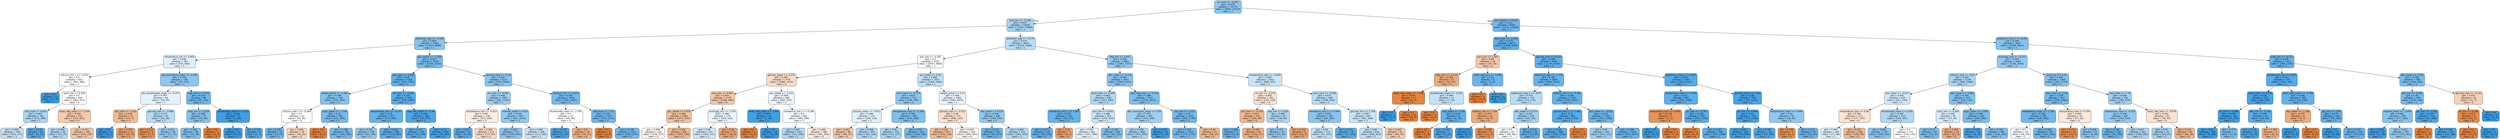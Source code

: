 digraph Tree {
node [shape=box, style="filled, rounded", color="black", fontname="helvetica"] ;
edge [fontname="helvetica"] ;
0 [label="inr_max <= -0.197\ngini = 0.418\nsamples = 21176\nvalue = [9976, 23514]\nclass = 1", fillcolor="#8dc7f0"] ;
1 [label="po2_min <= -0.199\ngini = 0.457\nsamples = 12936\nvalue = [7264, 13286]\nclass = 1", fillcolor="#a5d3f3"] ;
0 -> 1 [labeldistance=2.5, labelangle=45, headlabel="True"] ;
2 [label="admission_age <= -1.028\ngini = 0.404\nsamples = 4302\nvalue = [1910, 4898]\nclass = 1", fillcolor="#86c3ef"] ;
1 -> 2 ;
3 [label="temperature_min <= 0.859\ngini = 0.496\nsamples = 783\nvalue = [555, 665]\nclass = 1", fillcolor="#deeffb"] ;
2 -> 3 ;
4 [label="calcium_min.1 <= -3.072\ngini = 0.5\nsamples = 625\nvalue = [481, 490]\nclass = 1", fillcolor="#fbfdff"] ;
3 -> 4 ;
5 [label="gini = 0.0\nsamples = 11\nvalue = [0, 19]\nclass = 1", fillcolor="#399de5"] ;
4 -> 5 ;
6 [label="spo2_min <= 0.268\ngini = 0.5\nsamples = 614\nvalue = [481, 471]\nclass = 0", fillcolor="#fefcfb"] ;
4 -> 6 ;
7 [label="mbp_max <= 0.826\ngini = 0.467\nsamples = 303\nvalue = [171, 290]\nclass = 1", fillcolor="#aed7f4"] ;
6 -> 7 ;
8 [label="gini = 0.483\nsamples = 259\nvalue = [163, 237]\nclass = 1", fillcolor="#c1e0f7"] ;
7 -> 8 ;
9 [label="gini = 0.228\nsamples = 44\nvalue = [8, 53]\nclass = 1", fillcolor="#57ace9"] ;
7 -> 9 ;
10 [label="heart_rate_mean <= -1.164\ngini = 0.465\nsamples = 311\nvalue = [310, 181]\nclass = 0", fillcolor="#f4cbad"] ;
6 -> 10 ;
11 [label="gini = 0.469\nsamples = 26\nvalue = [15, 25]\nclass = 1", fillcolor="#b0d8f5"] ;
10 -> 11 ;
12 [label="gini = 0.453\nsamples = 285\nvalue = [295, 156]\nclass = 0", fillcolor="#f3c4a2"] ;
10 -> 12 ;
13 [label="abs_eosinophils_mean <= -0.281\ngini = 0.418\nsamples = 158\nvalue = [74, 175]\nclass = 1", fillcolor="#8dc6f0"] ;
3 -> 13 ;
14 [label="abs_lymphocytes_mean <= -0.147\ngini = 0.497\nsamples = 60\nvalue = [39, 45]\nclass = 1", fillcolor="#e5f2fc"] ;
13 -> 14 ;
15 [label="sbp_max <= -1.302\ngini = 0.434\nsamples = 15\nvalue = [15, 7]\nclass = 0", fillcolor="#f1bc95"] ;
14 -> 15 ;
16 [label="gini = 0.0\nsamples = 2\nvalue = [0, 3]\nclass = 1", fillcolor="#399de5"] ;
15 -> 16 ;
17 [label="gini = 0.332\nsamples = 13\nvalue = [15, 4]\nclass = 0", fillcolor="#eca36e"] ;
15 -> 17 ;
18 [label="glucose_max <= -0.849\ngini = 0.475\nsamples = 45\nvalue = [24, 38]\nclass = 1", fillcolor="#b6dbf5"] ;
14 -> 18 ;
19 [label="gini = 0.219\nsamples = 5\nvalue = [7, 1]\nclass = 0", fillcolor="#e99355"] ;
18 -> 19 ;
20 [label="gini = 0.431\nsamples = 40\nvalue = [17, 37]\nclass = 1", fillcolor="#94caf1"] ;
18 -> 20 ;
21 [label="mbp_max <= 0.512\ngini = 0.334\nsamples = 98\nvalue = [35, 130]\nclass = 1", fillcolor="#6eb7ec"] ;
13 -> 21 ;
22 [label="mbp_min <= 2.059\ngini = 0.398\nsamples = 71\nvalue = [34, 90]\nclass = 1", fillcolor="#84c2ef"] ;
21 -> 22 ;
23 [label="gini = 0.381\nsamples = 69\nvalue = [31, 90]\nclass = 1", fillcolor="#7dbfee"] ;
22 -> 23 ;
24 [label="gini = 0.0\nsamples = 2\nvalue = [3, 0]\nclass = 0", fillcolor="#e58139"] ;
22 -> 24 ;
25 [label="bicarbonate_mean <= 1.017\ngini = 0.048\nsamples = 27\nvalue = [1, 40]\nclass = 1", fillcolor="#3e9fe6"] ;
21 -> 25 ;
26 [label="gini = 0.0\nsamples = 21\nvalue = [0, 33]\nclass = 1", fillcolor="#399de5"] ;
25 -> 26 ;
27 [label="gini = 0.219\nsamples = 6\nvalue = [1, 7]\nclass = 1", fillcolor="#55abe9"] ;
25 -> 27 ;
28 [label="gcs_verbal <= -0.308\ngini = 0.367\nsamples = 3519\nvalue = [1355, 4233]\nclass = 1", fillcolor="#78bced"] ;
2 -> 28 ;
29 [label="po2_max <= -0.962\ngini = 0.29\nsamples = 1382\nvalue = [382, 1787]\nclass = 1", fillcolor="#63b2eb"] ;
28 -> 29 ;
30 [label="weight_admit <= -1.202\ngini = 0.399\nsamples = 356\nvalue = [154, 405]\nclass = 1", fillcolor="#84c2ef"] ;
29 -> 30 ;
31 [label="calcium_max.1 <= -0.289\ngini = 0.5\nsamples = 53\nvalue = [42, 41]\nclass = 0", fillcolor="#fefcfa"] ;
30 -> 31 ;
32 [label="gini = 0.332\nsamples = 14\nvalue = [4, 15]\nclass = 1", fillcolor="#6eb7ec"] ;
31 -> 32 ;
33 [label="gini = 0.482\nsamples = 39\nvalue = [38, 26]\nclass = 0", fillcolor="#f7d7c0"] ;
31 -> 33 ;
34 [label="spo2_mean <= -7.759\ngini = 0.36\nsamples = 303\nvalue = [112, 364]\nclass = 1", fillcolor="#76bbed"] ;
30 -> 34 ;
35 [label="gini = 0.0\nsamples = 2\nvalue = [6, 0]\nclass = 0", fillcolor="#e58139"] ;
34 -> 35 ;
36 [label="gini = 0.349\nsamples = 301\nvalue = [106, 364]\nclass = 1", fillcolor="#73baed"] ;
34 -> 36 ;
37 [label="ptt_max <= -0.345\ngini = 0.243\nsamples = 1026\nvalue = [228, 1382]\nclass = 1", fillcolor="#5aade9"] ;
29 -> 37 ;
38 [label="temperature_max <= -0.357\ngini = 0.29\nsamples = 637\nvalue = [172, 805]\nclass = 1", fillcolor="#63b2eb"] ;
37 -> 38 ;
39 [label="gini = 0.421\nsamples = 129\nvalue = [62, 144]\nclass = 1", fillcolor="#8ec7f0"] ;
38 -> 39 ;
40 [label="gini = 0.245\nsamples = 508\nvalue = [110, 661]\nclass = 1", fillcolor="#5aade9"] ;
38 -> 40 ;
41 [label="resp_rate_mean <= -0.36\ngini = 0.161\nsamples = 389\nvalue = [56, 577]\nclass = 1", fillcolor="#4ca7e8"] ;
37 -> 41 ;
42 [label="gini = 0.247\nsamples = 139\nvalue = [32, 190]\nclass = 1", fillcolor="#5aaee9"] ;
41 -> 42 ;
43 [label="gini = 0.11\nsamples = 250\nvalue = [24, 387]\nclass = 1", fillcolor="#45a3e7"] ;
41 -> 43 ;
44 [label="glucose_max <= -0.19\ngini = 0.407\nsamples = 2137\nvalue = [973, 2446]\nclass = 1", fillcolor="#88c4ef"] ;
28 -> 44 ;
45 [label="inr_max <= -0.462\ngini = 0.448\nsamples = 1083\nvalue = [582, 1139]\nclass = 1", fillcolor="#9ecff2"] ;
44 -> 45 ;
46 [label="temperature_min <= -0.423\ngini = 0.497\nsamples = 138\nvalue = [121, 104]\nclass = 0", fillcolor="#fbede3"] ;
45 -> 46 ;
47 [label="gini = 0.252\nsamples = 15\nvalue = [4, 23]\nclass = 1", fillcolor="#5baeea"] ;
46 -> 47 ;
48 [label="gini = 0.483\nsamples = 123\nvalue = [117, 81]\nclass = 0", fillcolor="#f7d8c2"] ;
46 -> 48 ;
49 [label="chloride_mean <= 0.62\ngini = 0.426\nsamples = 945\nvalue = [461, 1035]\nclass = 1", fillcolor="#91c9f1"] ;
45 -> 49 ;
50 [label="gini = 0.407\nsamples = 777\nvalue = [348, 875]\nclass = 1", fillcolor="#88c4ef"] ;
49 -> 50 ;
51 [label="gini = 0.485\nsamples = 168\nvalue = [113, 160]\nclass = 1", fillcolor="#c5e2f7"] ;
49 -> 51 ;
52 [label="totalco2_min <= -2.378\ngini = 0.354\nsamples = 1054\nvalue = [391, 1307]\nclass = 1", fillcolor="#74baed"] ;
44 -> 52 ;
53 [label="bicarbonate_mean <= -2.786\ngini = 0.5\nsamples = 37\nvalue = [36, 36]\nclass = 0", fillcolor="#ffffff"] ;
52 -> 53 ;
54 [label="gini = 0.147\nsamples = 11\nvalue = [2, 23]\nclass = 1", fillcolor="#4aa6e7"] ;
53 -> 54 ;
55 [label="gini = 0.4\nsamples = 26\nvalue = [34, 13]\nclass = 0", fillcolor="#efb185"] ;
53 -> 55 ;
56 [label="dbp_max <= -1.72\ngini = 0.341\nsamples = 1017\nvalue = [355, 1271]\nclass = 1", fillcolor="#70b8ec"] ;
52 -> 56 ;
57 [label="gini = 0.0\nsamples = 4\nvalue = [6, 0]\nclass = 0", fillcolor="#e58139"] ;
56 -> 57 ;
58 [label="gini = 0.338\nsamples = 1013\nvalue = [349, 1271]\nclass = 1", fillcolor="#6fb8ec"] ;
56 -> 58 ;
59 [label="admission_age <= -0.179\ngini = 0.476\nsamples = 8634\nvalue = [5354, 8388]\nclass = 1", fillcolor="#b7dcf6"] ;
1 -> 59 ;
60 [label="po2_min <= -0.182\ngini = 0.5\nsamples = 3751\nvalue = [2973, 3085]\nclass = 1", fillcolor="#f8fbfe"] ;
59 -> 60 ;
61 [label="glucose_mean <= -0.231\ngini = 0.487\nsamples = 1779\nvalue = [1689, 1225]\nclass = 0", fillcolor="#f8dcc9"] ;
60 -> 61 ;
62 [label="sbp_max <= 0.806\ngini = 0.463\nsamples = 1179\nvalue = [1206, 690]\nclass = 0", fillcolor="#f4c9aa"] ;
61 -> 62 ;
63 [label="gcs_verbal <= 0.618\ngini = 0.446\nsamples = 1005\nvalue = [1077, 545]\nclass = 0", fillcolor="#f2c19d"] ;
62 -> 63 ;
64 [label="gini = 0.499\nsamples = 164\nvalue = [138, 127]\nclass = 0", fillcolor="#fdf5ef"] ;
63 -> 64 ;
65 [label="gini = 0.426\nsamples = 841\nvalue = [939, 418]\nclass = 0", fillcolor="#f1b991"] ;
63 -> 65 ;
66 [label="aniongap_min <= 1.259\ngini = 0.498\nsamples = 174\nvalue = [129, 145]\nclass = 1", fillcolor="#e9f4fc"] ;
62 -> 66 ;
67 [label="gini = 0.49\nsamples = 157\nvalue = [103, 137]\nclass = 1", fillcolor="#cee7f9"] ;
66 -> 67 ;
68 [label="gini = 0.36\nsamples = 17\nvalue = [26, 8]\nclass = 0", fillcolor="#eda876"] ;
66 -> 68 ;
69 [label="gcs_verbal <= -1.235\ngini = 0.499\nsamples = 600\nvalue = [483, 535]\nclass = 1", fillcolor="#ecf5fc"] ;
61 -> 69 ;
70 [label="heart_rate_mean <= -1.891\ngini = 0.064\nsamples = 19\nvalue = [1, 29]\nclass = 1", fillcolor="#40a0e6"] ;
69 -> 70 ;
71 [label="gini = 0.0\nsamples = 1\nvalue = [1, 0]\nclass = 0", fillcolor="#e58139"] ;
70 -> 71 ;
72 [label="gini = 0.0\nsamples = 18\nvalue = [0, 29]\nclass = 1", fillcolor="#399de5"] ;
70 -> 72 ;
73 [label="hematocrit_min.1 <= 0.188\ngini = 0.5\nsamples = 581\nvalue = [482, 506]\nclass = 1", fillcolor="#f6fafe"] ;
69 -> 73 ;
74 [label="gini = 0.467\nsamples = 195\nvalue = [121, 204]\nclass = 1", fillcolor="#aed7f4"] ;
73 -> 74 ;
75 [label="gini = 0.496\nsamples = 386\nvalue = [361, 302]\nclass = 0", fillcolor="#fbeadf"] ;
73 -> 75 ;
76 [label="gcs_motor <= 0.26\ngini = 0.483\nsamples = 1972\nvalue = [1284, 1860]\nclass = 1", fillcolor="#c2e1f7"] ;
60 -> 76 ;
77 [label="bun_mean <= -0.737\ngini = 0.422\nsamples = 712\nvalue = [340, 785]\nclass = 1", fillcolor="#8fc7f0"] ;
76 -> 77 ;
78 [label="glucose_mean <= -0.811\ngini = 0.496\nsamples = 153\nvalue = [109, 129]\nclass = 1", fillcolor="#e0f0fb"] ;
77 -> 78 ;
79 [label="gini = 0.461\nsamples = 46\nvalue = [48, 27]\nclass = 0", fillcolor="#f4c8a8"] ;
78 -> 79 ;
80 [label="gini = 0.468\nsamples = 107\nvalue = [61, 102]\nclass = 1", fillcolor="#afd8f5"] ;
78 -> 80 ;
81 [label="temperature_max <= -0.385\ngini = 0.385\nsamples = 559\nvalue = [231, 656]\nclass = 1", fillcolor="#7fc0ee"] ;
77 -> 81 ;
82 [label="gini = 0.46\nsamples = 126\nvalue = [71, 127]\nclass = 1", fillcolor="#a8d4f4"] ;
81 -> 82 ;
83 [label="gini = 0.357\nsamples = 433\nvalue = [160, 529]\nclass = 1", fillcolor="#75bbed"] ;
81 -> 83 ;
84 [label="weight_admit <= 0.25\ngini = 0.498\nsamples = 1260\nvalue = [944, 1075]\nclass = 1", fillcolor="#e7f3fc"] ;
76 -> 84 ;
85 [label="glucose_max <= -0.633\ngini = 0.49\nsamples = 771\nvalue = [696, 525]\nclass = 0", fillcolor="#f9e0ce"] ;
84 -> 85 ;
86 [label="gini = 0.432\nsamples = 229\nvalue = [256, 118]\nclass = 0", fillcolor="#f1bb94"] ;
85 -> 86 ;
87 [label="gini = 0.499\nsamples = 542\nvalue = [440, 407]\nclass = 0", fillcolor="#fdf6f0"] ;
85 -> 87 ;
88 [label="dbp_mean <= 0.023\ngini = 0.428\nsamples = 489\nvalue = [248, 550]\nclass = 1", fillcolor="#92c9f1"] ;
84 -> 88 ;
89 [label="gini = 0.314\nsamples = 175\nvalue = [55, 227]\nclass = 1", fillcolor="#69b5eb"] ;
88 -> 89 ;
90 [label="gini = 0.468\nsamples = 314\nvalue = [193, 323]\nclass = 1", fillcolor="#afd8f5"] ;
88 -> 90 ;
91 [label="dbp_min <= 0.503\ngini = 0.428\nsamples = 4883\nvalue = [2381, 5303]\nclass = 1", fillcolor="#92c9f1"] ;
59 -> 91 ;
92 [label="wbc_mean <= -0.514\ngini = 0.403\nsamples = 3831\nvalue = [1693, 4351]\nclass = 1", fillcolor="#86c3ef"] ;
91 -> 92 ;
93 [label="pco2_max <= -0.309\ngini = 0.469\nsamples = 694\nvalue = [417, 694]\nclass = 1", fillcolor="#b0d8f5"] ;
92 -> 93 ;
94 [label="hematocrit_min.1 <= 1.093\ngini = 0.293\nsamples = 133\nvalue = [38, 175]\nclass = 1", fillcolor="#64b2eb"] ;
93 -> 94 ;
95 [label="gini = 0.273\nsamples = 130\nvalue = [34, 174]\nclass = 1", fillcolor="#60b0ea"] ;
94 -> 95 ;
96 [label="gini = 0.32\nsamples = 3\nvalue = [4, 1]\nclass = 0", fillcolor="#eca06a"] ;
94 -> 96 ;
97 [label="po2_min <= 0.001\ngini = 0.488\nsamples = 561\nvalue = [379, 519]\nclass = 1", fillcolor="#cae5f8"] ;
93 -> 97 ;
98 [label="gini = 0.497\nsamples = 461\nvalue = [337, 398]\nclass = 1", fillcolor="#e1f0fb"] ;
97 -> 98 ;
99 [label="gini = 0.383\nsamples = 100\nvalue = [42, 121]\nclass = 1", fillcolor="#7ebfee"] ;
97 -> 99 ;
100 [label="resp_rate_max <= -0.714\ngini = 0.384\nsamples = 3137\nvalue = [1276, 3657]\nclass = 1", fillcolor="#7ebfee"] ;
92 -> 100 ;
101 [label="abs_monocytes_mean <= 0.59\ngini = 0.451\nsamples = 902\nvalue = [474, 908]\nclass = 1", fillcolor="#a0d0f3"] ;
100 -> 101 ;
102 [label="gini = 0.458\nsamples = 868\nvalue = [472, 859]\nclass = 1", fillcolor="#a6d3f3"] ;
101 -> 102 ;
103 [label="gini = 0.075\nsamples = 34\nvalue = [2, 49]\nclass = 1", fillcolor="#41a1e6"] ;
101 -> 103 ;
104 [label="sbp_min <= 2.112\ngini = 0.35\nsamples = 2235\nvalue = [802, 2749]\nclass = 1", fillcolor="#73baed"] ;
100 -> 104 ;
105 [label="gini = 0.344\nsamples = 2210\nvalue = [774, 2737]\nclass = 1", fillcolor="#71b9ec"] ;
104 -> 105 ;
106 [label="gini = 0.42\nsamples = 25\nvalue = [28, 12]\nclass = 0", fillcolor="#f0b78e"] ;
104 -> 106 ;
107 [label="temperature_max <= -0.844\ngini = 0.487\nsamples = 1052\nvalue = [688, 952]\nclass = 1", fillcolor="#c8e4f8"] ;
91 -> 107 ;
108 [label="inr_min <= -0.276\ngini = 0.492\nsamples = 162\nvalue = [142, 110]\nclass = 0", fillcolor="#f9e3d2"] ;
107 -> 108 ;
109 [label="po2_max <= -0.556\ngini = 0.425\nsamples = 101\nvalue = [104, 46]\nclass = 0", fillcolor="#f0b991"] ;
108 -> 109 ;
110 [label="gini = 0.298\nsamples = 7\nvalue = [2, 9]\nclass = 1", fillcolor="#65b3eb"] ;
109 -> 110 ;
111 [label="gini = 0.391\nsamples = 94\nvalue = [102, 37]\nclass = 0", fillcolor="#eeaf81"] ;
109 -> 111 ;
112 [label="sbp_min <= 2.026\ngini = 0.468\nsamples = 61\nvalue = [38, 64]\nclass = 1", fillcolor="#afd7f4"] ;
108 -> 112 ;
113 [label="gini = 0.425\nsamples = 55\nvalue = [27, 61]\nclass = 1", fillcolor="#91c8f1"] ;
112 -> 113 ;
114 [label="gini = 0.337\nsamples = 6\nvalue = [11, 3]\nclass = 0", fillcolor="#eca36f"] ;
112 -> 114 ;
115 [label="pco2_max <= -0.309\ngini = 0.477\nsamples = 890\nvalue = [546, 842]\nclass = 1", fillcolor="#b9ddf6"] ;
107 -> 115 ;
116 [label="hematocrit_max.1 <= 0.444\ngini = 0.413\nsamples = 193\nvalue = [84, 204]\nclass = 1", fillcolor="#8bc5f0"] ;
115 -> 116 ;
117 [label="gini = 0.48\nsamples = 115\nvalue = [67, 101]\nclass = 1", fillcolor="#bcdef6"] ;
116 -> 117 ;
118 [label="gini = 0.243\nsamples = 78\nvalue = [17, 103]\nclass = 1", fillcolor="#5aade9"] ;
116 -> 118 ;
119 [label="glucose_min <= 1.328\ngini = 0.487\nsamples = 697\nvalue = [462, 638]\nclass = 1", fillcolor="#c8e4f8"] ;
115 -> 119 ;
120 [label="gini = 0.48\nsamples = 634\nvalue = [402, 603]\nclass = 1", fillcolor="#bddef6"] ;
119 -> 120 ;
121 [label="gini = 0.465\nsamples = 63\nvalue = [60, 35]\nclass = 0", fillcolor="#f4caac"] ;
119 -> 121 ;
122 [label="gcs_verbal <= 0.618\ngini = 0.331\nsamples = 8240\nvalue = [2712, 10228]\nclass = 1", fillcolor="#6eb7ec"] ;
0 -> 122 [labeldistance=2.5, labelangle=-45, headlabel="False"] ;
123 [label="sbp_mean <= -2.542\ngini = 0.273\nsamples = 4673\nvalue = [1208, 6206]\nclass = 1", fillcolor="#60b0ea"] ;
122 -> 123 ;
124 [label="po2_max <= 1.507\ngini = 0.46\nsamples = 28\nvalue = [34, 19]\nclass = 0", fillcolor="#f4c7a8"] ;
123 -> 124 ;
125 [label="mbp_min <= -2.174\ngini = 0.381\nsamples = 22\nvalue = [32, 11]\nclass = 0", fillcolor="#eeac7d"] ;
124 -> 125 ;
126 [label="heart_rate_mean <= -1.346\ngini = 0.074\nsamples = 11\nvalue = [25, 1]\nclass = 0", fillcolor="#e68641"] ;
125 -> 126 ;
127 [label="gini = 0.0\nsamples = 1\nvalue = [0, 1]\nclass = 1", fillcolor="#399de5"] ;
126 -> 127 ;
128 [label="gini = 0.0\nsamples = 10\nvalue = [25, 0]\nclass = 0", fillcolor="#e58139"] ;
126 -> 128 ;
129 [label="bicarbonate_mean <= -3.143\ngini = 0.484\nsamples = 11\nvalue = [7, 10]\nclass = 1", fillcolor="#c4e2f7"] ;
125 -> 129 ;
130 [label="gini = 0.0\nsamples = 3\nvalue = [5, 0]\nclass = 0", fillcolor="#e58139"] ;
129 -> 130 ;
131 [label="mbp_mean <= -3.26\ngini = 0.278\nsamples = 8\nvalue = [2, 10]\nclass = 1", fillcolor="#61b1ea"] ;
129 -> 131 ;
132 [label="gini = 0.0\nsamples = 1\nvalue = [1, 0]\nclass = 0", fillcolor="#e58139"] ;
131 -> 132 ;
133 [label="gini = 0.165\nsamples = 7\nvalue = [1, 10]\nclass = 1", fillcolor="#4da7e8"] ;
131 -> 133 ;
134 [label="heart_rate_min <= -2.065\ngini = 0.32\nsamples = 6\nvalue = [2, 8]\nclass = 1", fillcolor="#6ab6ec"] ;
124 -> 134 ;
135 [label="gini = 0.0\nsamples = 2\nvalue = [2, 0]\nclass = 0", fillcolor="#e58139"] ;
134 -> 135 ;
136 [label="gini = 0.0\nsamples = 4\nvalue = [0, 8]\nclass = 1", fillcolor="#399de5"] ;
134 -> 136 ;
137 [label="glucose_max <= 0.153\ngini = 0.268\nsamples = 4645\nvalue = [1174, 6187]\nclass = 1", fillcolor="#5fb0ea"] ;
123 -> 137 ;
138 [label="admission_age <= -1.774\ngini = 0.305\nsamples = 2864\nvalue = [842, 3636]\nclass = 1", fillcolor="#67b4eb"] ;
137 -> 138 ;
139 [label="potassium_max.1 <= -0.87\ngini = 0.475\nsamples = 132\nvalue = [73, 115]\nclass = 1", fillcolor="#b7dbf6"] ;
138 -> 139 ;
140 [label="totalco2_min <= -1.44\ngini = 0.375\nsamples = 16\nvalue = [15, 5]\nclass = 0", fillcolor="#eeab7b"] ;
139 -> 140 ;
141 [label="gini = 0.0\nsamples = 2\nvalue = [0, 3]\nclass = 1", fillcolor="#399de5"] ;
140 -> 141 ;
142 [label="gini = 0.208\nsamples = 14\nvalue = [15, 2]\nclass = 0", fillcolor="#e89253"] ;
140 -> 142 ;
143 [label="wbc_mean <= 0.273\ngini = 0.452\nsamples = 116\nvalue = [58, 110]\nclass = 1", fillcolor="#a1d1f3"] ;
139 -> 143 ;
144 [label="gini = 0.5\nsamples = 67\nvalue = [46, 48]\nclass = 1", fillcolor="#f7fbfe"] ;
143 -> 144 ;
145 [label="gini = 0.272\nsamples = 49\nvalue = [12, 62]\nclass = 1", fillcolor="#5fb0ea"] ;
143 -> 145 ;
146 [label="calcium_min.1 <= -0.342\ngini = 0.294\nsamples = 2732\nvalue = [769, 3521]\nclass = 1", fillcolor="#64b2eb"] ;
138 -> 146 ;
147 [label="glucose_max.2 <= 1.402\ngini = 0.23\nsamples = 963\nvalue = [204, 1333]\nclass = 1", fillcolor="#57ace9"] ;
146 -> 147 ;
148 [label="gini = 0.226\nsamples = 960\nvalue = [199, 1333]\nclass = 1", fillcolor="#57ace9"] ;
147 -> 148 ;
149 [label="gini = 0.0\nsamples = 3\nvalue = [5, 0]\nclass = 0", fillcolor="#e58139"] ;
147 -> 149 ;
150 [label="bun_mean <= -0.615\ngini = 0.326\nsamples = 1769\nvalue = [565, 2188]\nclass = 1", fillcolor="#6cb6ec"] ;
146 -> 150 ;
151 [label="gini = 0.44\nsamples = 293\nvalue = [151, 311]\nclass = 1", fillcolor="#99cdf2"] ;
150 -> 151 ;
152 [label="gini = 0.296\nsamples = 1476\nvalue = [414, 1877]\nclass = 1", fillcolor="#65b3eb"] ;
150 -> 152 ;
153 [label="potassium_max.1 <= 0.205\ngini = 0.204\nsamples = 1781\nvalue = [332, 2551]\nclass = 1", fillcolor="#53aae8"] ;
137 -> 153 ;
154 [label="temperature_max <= -5.369\ngini = 0.251\nsamples = 991\nvalue = [235, 1360]\nclass = 1", fillcolor="#5baee9"] ;
153 -> 154 ;
155 [label="temperature_min <= -6.495\ngini = 0.219\nsamples = 6\nvalue = [7, 1]\nclass = 0", fillcolor="#e99355"] ;
154 -> 155 ;
156 [label="gini = 0.0\nsamples = 1\nvalue = [0, 1]\nclass = 1", fillcolor="#399de5"] ;
155 -> 156 ;
157 [label="gini = 0.0\nsamples = 5\nvalue = [7, 0]\nclass = 0", fillcolor="#e58139"] ;
155 -> 157 ;
158 [label="ph_max <= -4.363\ngini = 0.246\nsamples = 985\nvalue = [228, 1359]\nclass = 1", fillcolor="#5aade9"] ;
154 -> 158 ;
159 [label="gini = 0.0\nsamples = 3\nvalue = [4, 0]\nclass = 0", fillcolor="#e58139"] ;
158 -> 159 ;
160 [label="gini = 0.243\nsamples = 982\nvalue = [224, 1359]\nclass = 1", fillcolor="#5aade9"] ;
158 -> 160 ;
161 [label="glucose_max.2 <= 3.63\ngini = 0.139\nsamples = 790\nvalue = [97, 1191]\nclass = 1", fillcolor="#49a5e7"] ;
153 -> 161 ;
162 [label="ph_min <= -0.482\ngini = 0.12\nsamples = 758\nvalue = [79, 1149]\nclass = 1", fillcolor="#47a4e7"] ;
161 -> 162 ;
163 [label="gini = 0.067\nsamples = 437\nvalue = [25, 693]\nclass = 1", fillcolor="#40a1e6"] ;
162 -> 163 ;
164 [label="gini = 0.189\nsamples = 321\nvalue = [54, 456]\nclass = 1", fillcolor="#50a9e8"] ;
162 -> 164 ;
165 [label="temperature_mean <= -4.987\ngini = 0.42\nsamples = 32\nvalue = [18, 42]\nclass = 1", fillcolor="#8ec7f0"] ;
161 -> 165 ;
166 [label="gini = 0.198\nsamples = 3\nvalue = [8, 1]\nclass = 0", fillcolor="#e89152"] ;
165 -> 166 ;
167 [label="gini = 0.315\nsamples = 29\nvalue = [10, 41]\nclass = 1", fillcolor="#69b5eb"] ;
165 -> 167 ;
168 [label="potassium_max.1 <= 0.205\ngini = 0.396\nsamples = 3567\nvalue = [1504, 4022]\nclass = 1", fillcolor="#83c2ef"] ;
122 -> 168 ;
169 [label="aniongap_max <= -0.373\ngini = 0.429\nsamples = 2464\nvalue = [1196, 2644]\nclass = 1", fillcolor="#93c9f1"] ;
168 -> 169 ;
170 [label="totalco2_max <= 0.02\ngini = 0.462\nsamples = 1100\nvalue = [604, 1066]\nclass = 1", fillcolor="#a9d5f4"] ;
169 -> 170 ;
171 [label="bun_mean <= -0.615\ngini = 0.492\nsamples = 625\nvalue = [411, 534]\nclass = 1", fillcolor="#d1e8f9"] ;
170 -> 171 ;
172 [label="temperature_max <= 0.04\ngini = 0.492\nsamples = 213\nvalue = [177, 137]\nclass = 0", fillcolor="#f9e3d2"] ;
171 -> 172 ;
173 [label="gini = 0.494\nsamples = 109\nvalue = [71, 88]\nclass = 1", fillcolor="#d9ecfa"] ;
172 -> 173 ;
174 [label="gini = 0.432\nsamples = 104\nvalue = [106, 49]\nclass = 0", fillcolor="#f1bb95"] ;
172 -> 174 ;
175 [label="bicarbonate_mean <= 0.185\ngini = 0.467\nsamples = 412\nvalue = [234, 397]\nclass = 1", fillcolor="#aed7f4"] ;
171 -> 175 ;
176 [label="gini = 0.405\nsamples = 235\nvalue = [104, 265]\nclass = 1", fillcolor="#87c3ef"] ;
175 -> 176 ;
177 [label="gini = 0.5\nsamples = 177\nvalue = [130, 132]\nclass = 1", fillcolor="#fcfeff"] ;
175 -> 177 ;
178 [label="wbc_mean <= -0.581\ngini = 0.391\nsamples = 475\nvalue = [193, 532]\nclass = 1", fillcolor="#81c1ee"] ;
170 -> 178 ;
179 [label="spo2_min <= 0.268\ngini = 0.494\nsamples = 49\nvalue = [37, 46]\nclass = 1", fillcolor="#d8ecfa"] ;
178 -> 179 ;
180 [label="gini = 0.37\nsamples = 29\nvalue = [12, 37]\nclass = 1", fillcolor="#79bded"] ;
179 -> 180 ;
181 [label="gini = 0.389\nsamples = 20\nvalue = [25, 9]\nclass = 0", fillcolor="#eeae80"] ;
179 -> 181 ;
182 [label="spo2_mean <= -0.851\ngini = 0.368\nsamples = 426\nvalue = [156, 486]\nclass = 1", fillcolor="#79bced"] ;
178 -> 182 ;
183 [label="gini = 0.128\nsamples = 40\nvalue = [4, 54]\nclass = 1", fillcolor="#48a4e7"] ;
182 -> 183 ;
184 [label="gini = 0.385\nsamples = 386\nvalue = [152, 432]\nclass = 1", fillcolor="#7fbfee"] ;
182 -> 184 ;
185 [label="spo2_min <= 0.12\ngini = 0.397\nsamples = 1364\nvalue = [592, 1578]\nclass = 1", fillcolor="#83c2ef"] ;
169 -> 185 ;
186 [label="wbc_mean <= 2.24\ngini = 0.352\nsamples = 812\nvalue = [296, 1004]\nclass = 1", fillcolor="#73baed"] ;
185 -> 186 ;
187 [label="temperature_mean <= -1.592\ngini = 0.338\nsamples = 787\nvalue = [269, 982]\nclass = 1", fillcolor="#6fb8ec"] ;
186 -> 187 ;
188 [label="gini = 0.5\nsamples = 20\nvalue = [18, 19]\nclass = 1", fillcolor="#f5fafe"] ;
187 -> 188 ;
189 [label="gini = 0.328\nsamples = 767\nvalue = [251, 963]\nclass = 1", fillcolor="#6db7ec"] ;
187 -> 189 ;
190 [label="temperature_max <= 0.184\ngini = 0.495\nsamples = 25\nvalue = [27, 22]\nclass = 0", fillcolor="#fae8da"] ;
186 -> 190 ;
191 [label="gini = 0.172\nsamples = 10\nvalue = [19, 2]\nclass = 0", fillcolor="#e88e4e"] ;
190 -> 191 ;
192 [label="gini = 0.408\nsamples = 15\nvalue = [8, 20]\nclass = 1", fillcolor="#88c4ef"] ;
190 -> 192 ;
193 [label="sbp_mean <= 1.18\ngini = 0.449\nsamples = 552\nvalue = [296, 574]\nclass = 1", fillcolor="#9fd0f2"] ;
185 -> 193 ;
194 [label="baseexcess_max <= -0.223\ngini = 0.428\nsamples = 487\nvalue = [238, 529]\nclass = 1", fillcolor="#92c9f1"] ;
193 -> 194 ;
195 [label="gini = 0.308\nsamples = 126\nvalue = [39, 166]\nclass = 1", fillcolor="#68b4eb"] ;
194 -> 195 ;
196 [label="gini = 0.457\nsamples = 361\nvalue = [199, 363]\nclass = 1", fillcolor="#a6d3f3"] ;
194 -> 196 ;
197 [label="heart_rate_max <= -0.878\ngini = 0.492\nsamples = 65\nvalue = [58, 45]\nclass = 0", fillcolor="#f9e3d3"] ;
193 -> 197 ;
198 [label="gini = 0.45\nsamples = 25\nvalue = [14, 27]\nclass = 1", fillcolor="#a0d0f2"] ;
197 -> 198 ;
199 [label="gini = 0.412\nsamples = 40\nvalue = [44, 18]\nclass = 0", fillcolor="#f0b58a"] ;
197 -> 199 ;
200 [label="mbp_min <= -0.112\ngini = 0.299\nsamples = 1103\nvalue = [308, 1378]\nclass = 1", fillcolor="#65b3eb"] ;
168 -> 200 ;
201 [label="baseexcess_min <= 0.073\ngini = 0.215\nsamples = 537\nvalue = [104, 743]\nclass = 1", fillcolor="#55abe9"] ;
200 -> 201 ;
202 [label="spo2_mean <= 0.576\ngini = 0.126\nsamples = 255\nvalue = [28, 385]\nclass = 1", fillcolor="#47a4e7"] ;
201 -> 202 ;
203 [label="ph_min <= 0.598\ngini = 0.076\nsamples = 192\nvalue = [12, 291]\nclass = 1", fillcolor="#41a1e6"] ;
202 -> 203 ;
204 [label="gini = 0.06\nsamples = 185\nvalue = [9, 282]\nclass = 1", fillcolor="#3fa0e6"] ;
203 -> 204 ;
205 [label="gini = 0.375\nsamples = 7\nvalue = [3, 9]\nclass = 1", fillcolor="#7bbeee"] ;
203 -> 205 ;
206 [label="dbp_min <= -0.105\ngini = 0.249\nsamples = 63\nvalue = [16, 94]\nclass = 1", fillcolor="#5baee9"] ;
202 -> 206 ;
207 [label="gini = 0.149\nsamples = 58\nvalue = [8, 91]\nclass = 1", fillcolor="#4aa6e7"] ;
206 -> 207 ;
208 [label="gini = 0.397\nsamples = 5\nvalue = [8, 3]\nclass = 0", fillcolor="#efb083"] ;
206 -> 208 ;
209 [label="heart_rate_mean <= -1.764\ngini = 0.289\nsamples = 282\nvalue = [76, 358]\nclass = 1", fillcolor="#63b2eb"] ;
201 -> 209 ;
210 [label="sbp_mean <= -1.186\ngini = 0.375\nsamples = 6\nvalue = [6, 2]\nclass = 0", fillcolor="#eeab7b"] ;
209 -> 210 ;
211 [label="gini = 0.0\nsamples = 2\nvalue = [0, 2]\nclass = 1", fillcolor="#399de5"] ;
210 -> 211 ;
212 [label="gini = 0.0\nsamples = 4\nvalue = [6, 0]\nclass = 0", fillcolor="#e58139"] ;
210 -> 212 ;
213 [label="ph_min <= -0.05\ngini = 0.275\nsamples = 276\nvalue = [70, 356]\nclass = 1", fillcolor="#60b0ea"] ;
209 -> 213 ;
214 [label="gini = 0.0\nsamples = 27\nvalue = [0, 40]\nclass = 1", fillcolor="#399de5"] ;
213 -> 214 ;
215 [label="gini = 0.297\nsamples = 249\nvalue = [70, 316]\nclass = 1", fillcolor="#65b3eb"] ;
213 -> 215 ;
216 [label="dbp_mean <= 2.676\ngini = 0.368\nsamples = 566\nvalue = [204, 635]\nclass = 1", fillcolor="#79bced"] ;
200 -> 216 ;
217 [label="ptt_max <= 0.506\ngini = 0.36\nsamples = 556\nvalue = [193, 628]\nclass = 1", fillcolor="#76bbed"] ;
216 -> 217 ;
218 [label="chloride_mean <= -1.669\ngini = 0.401\nsamples = 430\nvalue = [177, 460]\nclass = 1", fillcolor="#85c3ef"] ;
217 -> 218 ;
219 [label="gini = 0.064\nsamples = 36\nvalue = [2, 58]\nclass = 1", fillcolor="#40a0e6"] ;
218 -> 219 ;
220 [label="gini = 0.423\nsamples = 394\nvalue = [175, 402]\nclass = 1", fillcolor="#8fc8f0"] ;
218 -> 220 ;
221 [label="ph_max <= -3.351\ngini = 0.159\nsamples = 126\nvalue = [16, 168]\nclass = 1", fillcolor="#4ca6e7"] ;
217 -> 221 ;
222 [label="gini = 0.0\nsamples = 1\nvalue = [2, 0]\nclass = 0", fillcolor="#e58139"] ;
221 -> 222 ;
223 [label="gini = 0.142\nsamples = 125\nvalue = [14, 168]\nclass = 1", fillcolor="#49a5e7"] ;
221 -> 223 ;
224 [label="glucose_max <= -0.212\ngini = 0.475\nsamples = 10\nvalue = [11, 7]\nclass = 0", fillcolor="#f6d1b7"] ;
216 -> 224 ;
225 [label="ph_min <= 0.166\ngini = 0.153\nsamples = 6\nvalue = [11, 1]\nclass = 0", fillcolor="#e78c4b"] ;
224 -> 225 ;
226 [label="gini = 0.0\nsamples = 5\nvalue = [11, 0]\nclass = 0", fillcolor="#e58139"] ;
225 -> 226 ;
227 [label="gini = 0.0\nsamples = 1\nvalue = [0, 1]\nclass = 1", fillcolor="#399de5"] ;
225 -> 227 ;
228 [label="gini = 0.0\nsamples = 4\nvalue = [0, 6]\nclass = 1", fillcolor="#399de5"] ;
224 -> 228 ;
}